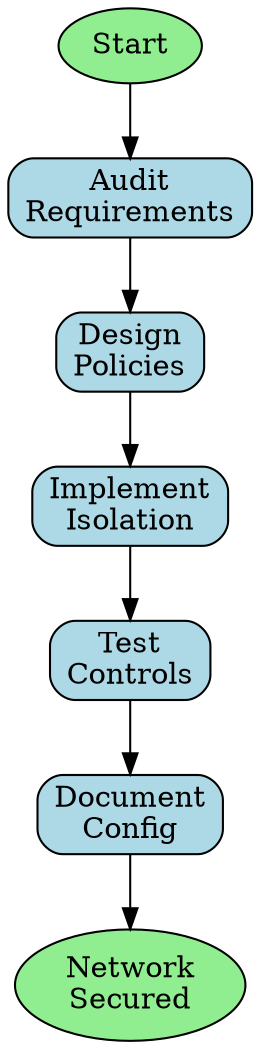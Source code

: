 digraph NetworkSecurity {
    rankdir=TB;
    node [shape=box, style="rounded,filled", fillcolor=lightblue];
    
    start [label="Start", shape=ellipse, fillcolor=lightgreen];
    end [label="Network\nSecured", shape=ellipse, fillcolor=lightgreen];
    
    audit [label="Audit\nRequirements"];
    design [label="Design\nPolicies"];
    implement [label="Implement\nIsolation"];
    test [label="Test\nControls"];
    document [label="Document\nConfig"];
    
    start -> audit -> design -> implement -> test -> document -> end;
}
